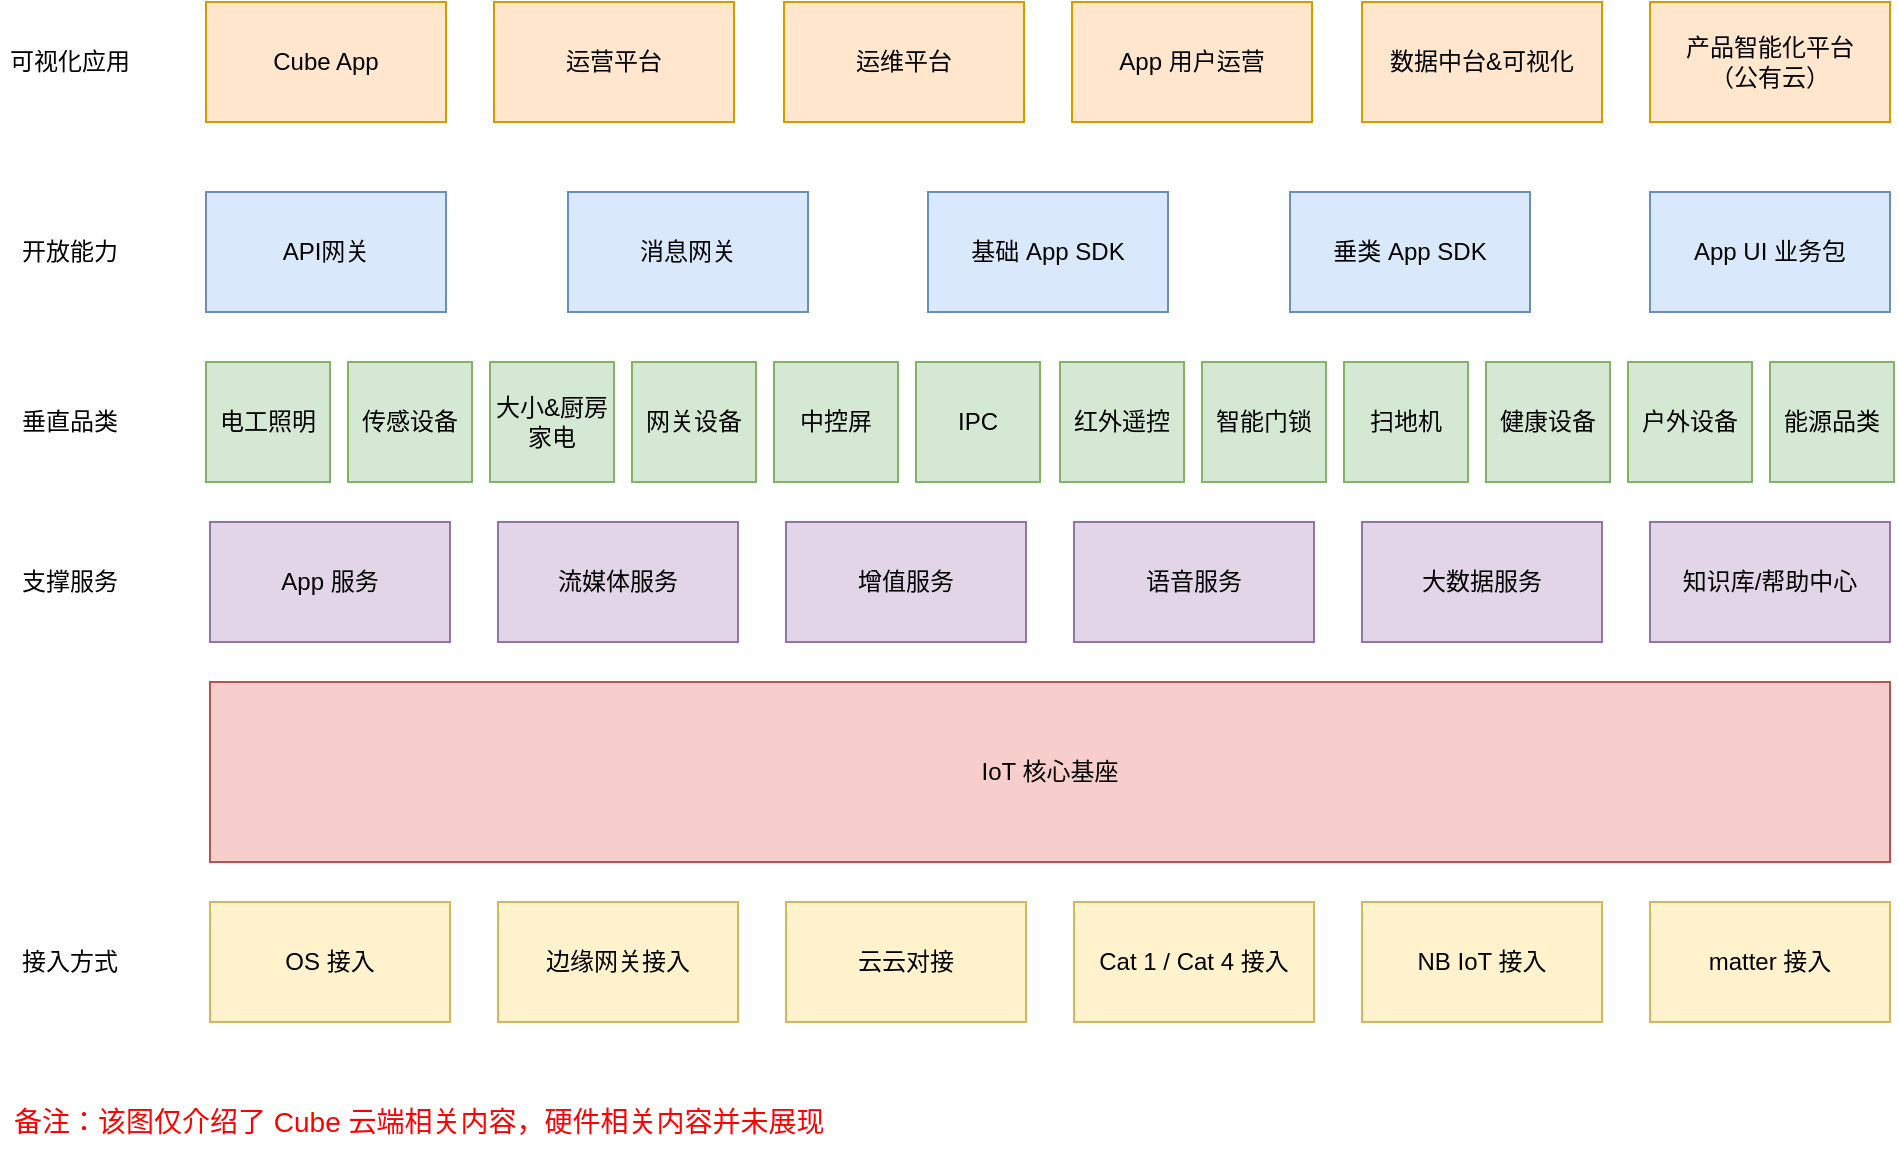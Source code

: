 <mxfile version="21.3.6" type="github">
  <diagram name="Roadmap" id="4Ab8lqRVW2OiMOKWnX5B">
    <mxGraphModel dx="1434" dy="828" grid="1" gridSize="10" guides="1" tooltips="1" connect="1" arrows="1" fold="1" page="1" pageScale="1" pageWidth="827" pageHeight="1169" math="0" shadow="0">
      <root>
        <mxCell id="0" />
        <mxCell id="1" parent="0" />
        <mxCell id="Jw8Qhkp8rssELlsGVoCv-1" value="IoT 核心基座" style="rounded=0;whiteSpace=wrap;html=1;fillColor=#f8cecc;strokeColor=#b85450;" vertex="1" parent="1">
          <mxGeometry x="120" y="415" width="840" height="90" as="geometry" />
        </mxCell>
        <mxCell id="Jw8Qhkp8rssELlsGVoCv-2" value="OS 接入" style="rounded=0;whiteSpace=wrap;html=1;fillColor=#fff2cc;strokeColor=#d6b656;" vertex="1" parent="1">
          <mxGeometry x="120" y="525" width="120" height="60" as="geometry" />
        </mxCell>
        <mxCell id="Jw8Qhkp8rssELlsGVoCv-3" value="边缘网关接入" style="rounded=0;whiteSpace=wrap;html=1;fillColor=#fff2cc;strokeColor=#d6b656;" vertex="1" parent="1">
          <mxGeometry x="264" y="525" width="120" height="60" as="geometry" />
        </mxCell>
        <mxCell id="Jw8Qhkp8rssELlsGVoCv-4" value="云云对接" style="rounded=0;whiteSpace=wrap;html=1;fillColor=#fff2cc;strokeColor=#d6b656;" vertex="1" parent="1">
          <mxGeometry x="408" y="525" width="120" height="60" as="geometry" />
        </mxCell>
        <mxCell id="Jw8Qhkp8rssELlsGVoCv-5" value="matter 接入" style="rounded=0;whiteSpace=wrap;html=1;fillColor=#fff2cc;strokeColor=#d6b656;" vertex="1" parent="1">
          <mxGeometry x="840" y="525" width="120" height="60" as="geometry" />
        </mxCell>
        <mxCell id="Jw8Qhkp8rssELlsGVoCv-6" value="Cat 1 / Cat 4 接入" style="rounded=0;whiteSpace=wrap;html=1;fillColor=#fff2cc;strokeColor=#d6b656;" vertex="1" parent="1">
          <mxGeometry x="552" y="525" width="120" height="60" as="geometry" />
        </mxCell>
        <mxCell id="Jw8Qhkp8rssELlsGVoCv-7" value="NB IoT 接入" style="rounded=0;whiteSpace=wrap;html=1;fillColor=#fff2cc;strokeColor=#d6b656;" vertex="1" parent="1">
          <mxGeometry x="696" y="525" width="120" height="60" as="geometry" />
        </mxCell>
        <mxCell id="Jw8Qhkp8rssELlsGVoCv-8" value="电工照明" style="rounded=0;whiteSpace=wrap;html=1;fillColor=#d5e8d4;strokeColor=#82b366;imageWidth=24;" vertex="1" parent="1">
          <mxGeometry x="118" y="255" width="62" height="60" as="geometry" />
        </mxCell>
        <mxCell id="Jw8Qhkp8rssELlsGVoCv-9" value="传感设备" style="rounded=0;whiteSpace=wrap;html=1;fillColor=#d5e8d4;strokeColor=#82b366;imageWidth=24;" vertex="1" parent="1">
          <mxGeometry x="189" y="255" width="62" height="60" as="geometry" />
        </mxCell>
        <mxCell id="Jw8Qhkp8rssELlsGVoCv-10" value="大小&amp;amp;厨房家电" style="rounded=0;whiteSpace=wrap;html=1;fillColor=#d5e8d4;strokeColor=#82b366;imageWidth=24;" vertex="1" parent="1">
          <mxGeometry x="260" y="255" width="62" height="60" as="geometry" />
        </mxCell>
        <mxCell id="Jw8Qhkp8rssELlsGVoCv-11" value="大数据服务" style="rounded=0;whiteSpace=wrap;html=1;fillColor=#e1d5e7;strokeColor=#9673a6;" vertex="1" parent="1">
          <mxGeometry x="696" y="335" width="120" height="60" as="geometry" />
        </mxCell>
        <mxCell id="Jw8Qhkp8rssELlsGVoCv-12" value="流媒体服务" style="rounded=0;whiteSpace=wrap;html=1;fillColor=#e1d5e7;strokeColor=#9673a6;" vertex="1" parent="1">
          <mxGeometry x="264" y="335" width="120" height="60" as="geometry" />
        </mxCell>
        <mxCell id="Jw8Qhkp8rssELlsGVoCv-13" value="网关设备" style="rounded=0;whiteSpace=wrap;html=1;fillColor=#d5e8d4;strokeColor=#82b366;imageWidth=24;" vertex="1" parent="1">
          <mxGeometry x="331" y="255" width="62" height="60" as="geometry" />
        </mxCell>
        <mxCell id="Jw8Qhkp8rssELlsGVoCv-14" value="中控屏" style="rounded=0;whiteSpace=wrap;html=1;fillColor=#d5e8d4;strokeColor=#82b366;imageWidth=24;" vertex="1" parent="1">
          <mxGeometry x="402" y="255" width="62" height="60" as="geometry" />
        </mxCell>
        <mxCell id="Jw8Qhkp8rssELlsGVoCv-15" value="IPC" style="rounded=0;whiteSpace=wrap;html=1;fillColor=#d5e8d4;strokeColor=#82b366;imageWidth=24;" vertex="1" parent="1">
          <mxGeometry x="473" y="255" width="62" height="60" as="geometry" />
        </mxCell>
        <mxCell id="Jw8Qhkp8rssELlsGVoCv-16" value="红外遥控" style="rounded=0;whiteSpace=wrap;html=1;fillColor=#d5e8d4;strokeColor=#82b366;imageWidth=24;" vertex="1" parent="1">
          <mxGeometry x="545" y="255" width="62" height="60" as="geometry" />
        </mxCell>
        <mxCell id="Jw8Qhkp8rssELlsGVoCv-17" value="智能门锁" style="rounded=0;whiteSpace=wrap;html=1;fillColor=#d5e8d4;strokeColor=#82b366;imageWidth=24;" vertex="1" parent="1">
          <mxGeometry x="616" y="255" width="62" height="60" as="geometry" />
        </mxCell>
        <mxCell id="Jw8Qhkp8rssELlsGVoCv-18" value="扫地机" style="rounded=0;whiteSpace=wrap;html=1;fillColor=#d5e8d4;strokeColor=#82b366;imageWidth=24;" vertex="1" parent="1">
          <mxGeometry x="687" y="255" width="62" height="60" as="geometry" />
        </mxCell>
        <mxCell id="Jw8Qhkp8rssELlsGVoCv-19" value="健康设备" style="rounded=0;whiteSpace=wrap;html=1;fillColor=#d5e8d4;strokeColor=#82b366;imageWidth=24;" vertex="1" parent="1">
          <mxGeometry x="758" y="255" width="62" height="60" as="geometry" />
        </mxCell>
        <mxCell id="Jw8Qhkp8rssELlsGVoCv-20" value="户外设备" style="rounded=0;whiteSpace=wrap;html=1;fillColor=#d5e8d4;strokeColor=#82b366;imageWidth=24;" vertex="1" parent="1">
          <mxGeometry x="829" y="255" width="62" height="60" as="geometry" />
        </mxCell>
        <mxCell id="Jw8Qhkp8rssELlsGVoCv-21" value="能源品类" style="rounded=0;whiteSpace=wrap;html=1;fillColor=#d5e8d4;strokeColor=#82b366;imageWidth=24;" vertex="1" parent="1">
          <mxGeometry x="900" y="255" width="62" height="60" as="geometry" />
        </mxCell>
        <mxCell id="Jw8Qhkp8rssELlsGVoCv-22" value="知识库/帮助中心" style="rounded=0;whiteSpace=wrap;html=1;fillColor=#e1d5e7;strokeColor=#9673a6;" vertex="1" parent="1">
          <mxGeometry x="840" y="335" width="120" height="60" as="geometry" />
        </mxCell>
        <mxCell id="Jw8Qhkp8rssELlsGVoCv-23" value="语音服务" style="rounded=0;whiteSpace=wrap;html=1;fillColor=#e1d5e7;strokeColor=#9673a6;" vertex="1" parent="1">
          <mxGeometry x="552" y="335" width="120" height="60" as="geometry" />
        </mxCell>
        <mxCell id="Jw8Qhkp8rssELlsGVoCv-24" value="App 服务" style="rounded=0;whiteSpace=wrap;html=1;fillColor=#e1d5e7;strokeColor=#9673a6;" vertex="1" parent="1">
          <mxGeometry x="120" y="335" width="120" height="60" as="geometry" />
        </mxCell>
        <mxCell id="Jw8Qhkp8rssELlsGVoCv-25" value="增值服务" style="rounded=0;whiteSpace=wrap;html=1;fillColor=#e1d5e7;strokeColor=#9673a6;" vertex="1" parent="1">
          <mxGeometry x="408" y="335" width="120" height="60" as="geometry" />
        </mxCell>
        <mxCell id="Jw8Qhkp8rssELlsGVoCv-27" value="接入方式" style="text;strokeColor=none;align=center;fillColor=none;html=1;verticalAlign=middle;whiteSpace=wrap;rounded=0;" vertex="1" parent="1">
          <mxGeometry x="20" y="540" width="60" height="30" as="geometry" />
        </mxCell>
        <mxCell id="Jw8Qhkp8rssELlsGVoCv-28" value="支撑服务" style="text;strokeColor=none;align=center;fillColor=none;html=1;verticalAlign=middle;whiteSpace=wrap;rounded=0;" vertex="1" parent="1">
          <mxGeometry x="20" y="350" width="60" height="30" as="geometry" />
        </mxCell>
        <mxCell id="Jw8Qhkp8rssELlsGVoCv-29" value="垂直品类" style="text;strokeColor=none;align=center;fillColor=none;html=1;verticalAlign=middle;whiteSpace=wrap;rounded=0;" vertex="1" parent="1">
          <mxGeometry x="20" y="270" width="60" height="30" as="geometry" />
        </mxCell>
        <mxCell id="Jw8Qhkp8rssELlsGVoCv-30" value="备注：该图仅介绍了 Cube 云端相关内容，硬件相关内容并未展现" style="text;strokeColor=none;align=left;fillColor=none;html=1;verticalAlign=middle;whiteSpace=wrap;rounded=0;fontColor=#FF0000;fontSize=14;" vertex="1" parent="1">
          <mxGeometry x="20" y="620" width="870" height="30" as="geometry" />
        </mxCell>
        <mxCell id="Jw8Qhkp8rssELlsGVoCv-31" value="开放能力" style="text;strokeColor=none;align=center;fillColor=none;html=1;verticalAlign=middle;whiteSpace=wrap;rounded=0;" vertex="1" parent="1">
          <mxGeometry x="20" y="185" width="60" height="30" as="geometry" />
        </mxCell>
        <mxCell id="Jw8Qhkp8rssELlsGVoCv-32" value="可视化应用" style="text;strokeColor=none;align=center;fillColor=none;html=1;verticalAlign=middle;whiteSpace=wrap;rounded=0;" vertex="1" parent="1">
          <mxGeometry x="15" y="90" width="70" height="30" as="geometry" />
        </mxCell>
        <mxCell id="Jw8Qhkp8rssELlsGVoCv-34" value="Cube App" style="rounded=0;whiteSpace=wrap;html=1;fillColor=#ffe6cc;strokeColor=#d79b00;" vertex="1" parent="1">
          <mxGeometry x="118" y="75" width="120" height="60" as="geometry" />
        </mxCell>
        <mxCell id="Jw8Qhkp8rssELlsGVoCv-35" value="运营平台" style="rounded=0;whiteSpace=wrap;html=1;fillColor=#ffe6cc;strokeColor=#d79b00;" vertex="1" parent="1">
          <mxGeometry x="262" y="75" width="120" height="60" as="geometry" />
        </mxCell>
        <mxCell id="Jw8Qhkp8rssELlsGVoCv-36" value="运维平台" style="rounded=0;whiteSpace=wrap;html=1;fillColor=#ffe6cc;strokeColor=#d79b00;" vertex="1" parent="1">
          <mxGeometry x="407" y="75" width="120" height="60" as="geometry" />
        </mxCell>
        <mxCell id="Jw8Qhkp8rssELlsGVoCv-37" value="API网关" style="rounded=0;whiteSpace=wrap;html=1;fillColor=#dae8fc;strokeColor=#6c8ebf;" vertex="1" parent="1">
          <mxGeometry x="118" y="170" width="120" height="60" as="geometry" />
        </mxCell>
        <mxCell id="Jw8Qhkp8rssELlsGVoCv-38" value="消息网关" style="rounded=0;whiteSpace=wrap;html=1;fillColor=#dae8fc;strokeColor=#6c8ebf;" vertex="1" parent="1">
          <mxGeometry x="299" y="170" width="120" height="60" as="geometry" />
        </mxCell>
        <mxCell id="Jw8Qhkp8rssELlsGVoCv-39" value="基础 App SDK" style="rounded=0;whiteSpace=wrap;html=1;fillColor=#dae8fc;strokeColor=#6c8ebf;" vertex="1" parent="1">
          <mxGeometry x="479" y="170" width="120" height="60" as="geometry" />
        </mxCell>
        <mxCell id="Jw8Qhkp8rssELlsGVoCv-40" value="垂类 App SDK" style="rounded=0;whiteSpace=wrap;html=1;fillColor=#dae8fc;strokeColor=#6c8ebf;" vertex="1" parent="1">
          <mxGeometry x="660" y="170" width="120" height="60" as="geometry" />
        </mxCell>
        <mxCell id="Jw8Qhkp8rssELlsGVoCv-41" value="App UI 业务包" style="rounded=0;whiteSpace=wrap;html=1;fillColor=#dae8fc;strokeColor=#6c8ebf;" vertex="1" parent="1">
          <mxGeometry x="840" y="170" width="120" height="60" as="geometry" />
        </mxCell>
        <mxCell id="Jw8Qhkp8rssELlsGVoCv-42" value="产品智能化平台&lt;br&gt;（公有云）" style="rounded=0;whiteSpace=wrap;html=1;fillColor=#ffe6cc;strokeColor=#d79b00;" vertex="1" parent="1">
          <mxGeometry x="840" y="75" width="120" height="60" as="geometry" />
        </mxCell>
        <mxCell id="Jw8Qhkp8rssELlsGVoCv-43" value="数据中台&amp;amp;可视化" style="rounded=0;whiteSpace=wrap;html=1;fillColor=#ffe6cc;strokeColor=#d79b00;" vertex="1" parent="1">
          <mxGeometry x="696" y="75" width="120" height="60" as="geometry" />
        </mxCell>
        <mxCell id="Jw8Qhkp8rssELlsGVoCv-44" value="App 用户运营" style="rounded=0;whiteSpace=wrap;html=1;fillColor=#ffe6cc;strokeColor=#d79b00;" vertex="1" parent="1">
          <mxGeometry x="551" y="75" width="120" height="60" as="geometry" />
        </mxCell>
      </root>
    </mxGraphModel>
  </diagram>
</mxfile>
